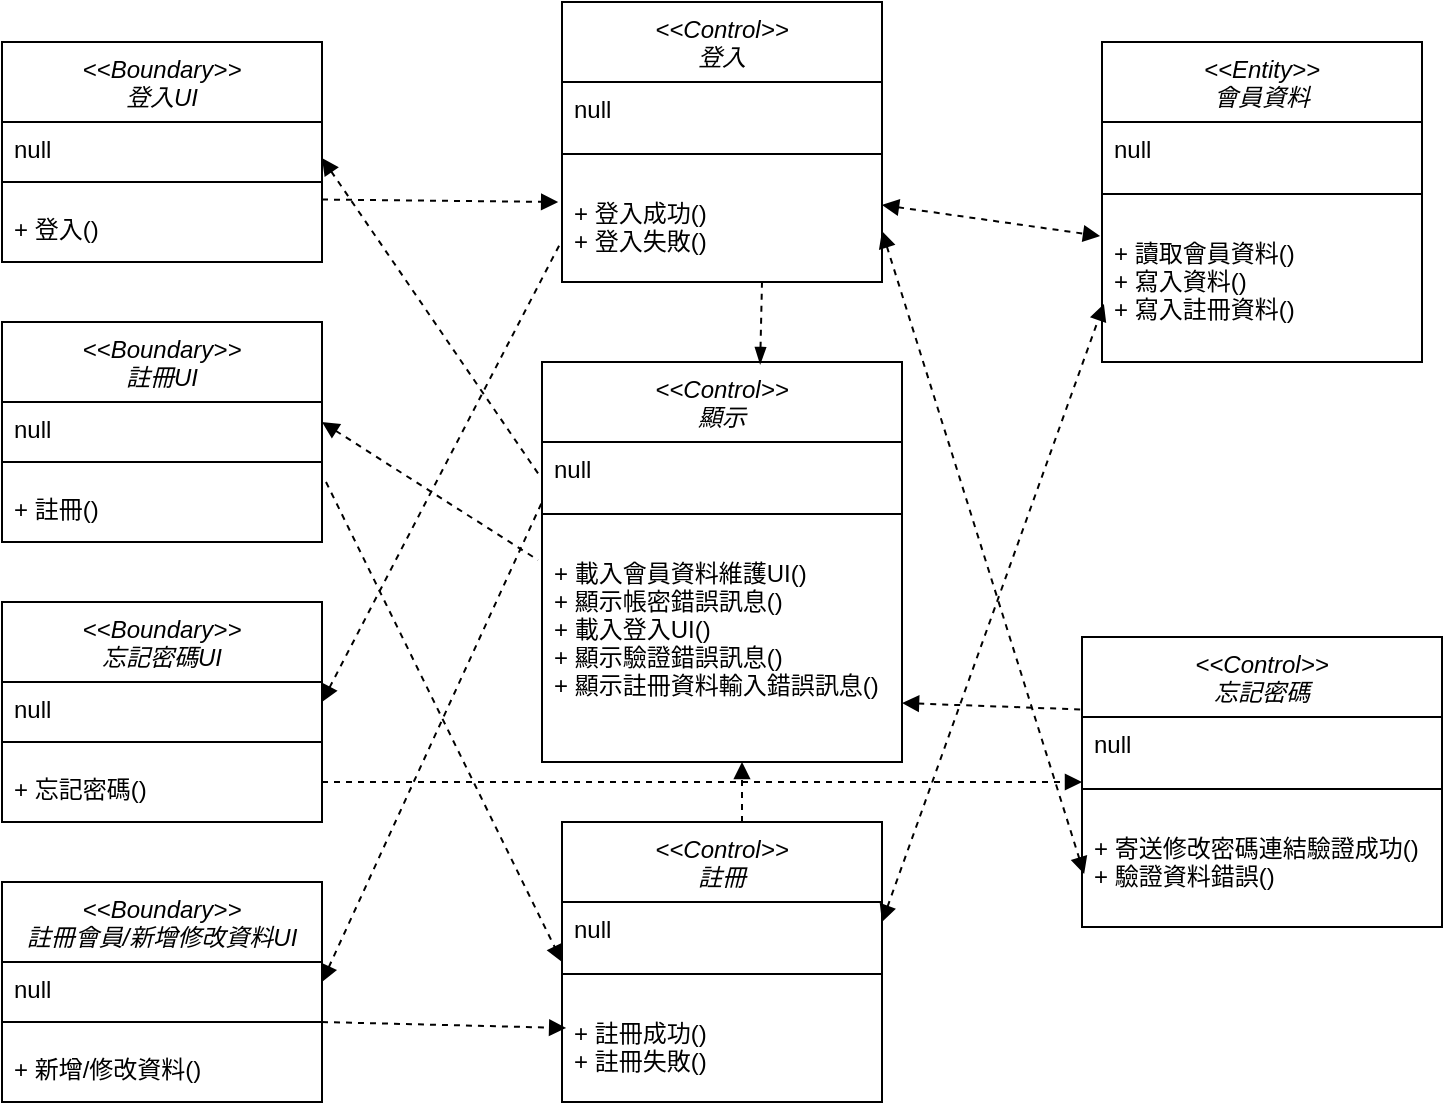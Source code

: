 <mxfile version="21.3.0" type="github">
  <diagram name="第 1 页" id="3X7A48wF0ccKFzG1arGP">
    <mxGraphModel dx="880" dy="461" grid="1" gridSize="10" guides="1" tooltips="1" connect="1" arrows="1" fold="1" page="1" pageScale="1" pageWidth="827" pageHeight="1169" math="0" shadow="0">
      <root>
        <mxCell id="0" />
        <mxCell id="1" parent="0" />
        <mxCell id="1yCies6e0peQFPxoZElR-1" value="&lt;&lt;Boundary&gt;&gt;&#xa;登入UI" style="swimlane;fontStyle=2;align=center;verticalAlign=top;childLayout=stackLayout;horizontal=1;startSize=40;horizontalStack=0;resizeParent=1;resizeLast=0;collapsible=1;marginBottom=0;rounded=0;shadow=0;strokeWidth=1;" vertex="1" parent="1">
          <mxGeometry x="90" y="40" width="160" height="110" as="geometry">
            <mxRectangle x="230" y="140" width="160" height="26" as="alternateBounds" />
          </mxGeometry>
        </mxCell>
        <mxCell id="1yCies6e0peQFPxoZElR-2" value="null" style="text;align=left;verticalAlign=top;spacingLeft=4;spacingRight=4;overflow=hidden;rotatable=0;points=[[0,0.5],[1,0.5]];portConstraint=eastwest;rounded=0;shadow=0;html=0;" vertex="1" parent="1yCies6e0peQFPxoZElR-1">
          <mxGeometry y="40" width="160" height="20" as="geometry" />
        </mxCell>
        <mxCell id="1yCies6e0peQFPxoZElR-3" value="" style="line;html=1;strokeWidth=1;align=left;verticalAlign=middle;spacingTop=-1;spacingLeft=3;spacingRight=3;rotatable=0;labelPosition=right;points=[];portConstraint=eastwest;" vertex="1" parent="1yCies6e0peQFPxoZElR-1">
          <mxGeometry y="60" width="160" height="20" as="geometry" />
        </mxCell>
        <mxCell id="1yCies6e0peQFPxoZElR-4" value="+ 登入()" style="text;align=left;verticalAlign=top;spacingLeft=4;spacingRight=4;overflow=hidden;rotatable=0;points=[[0,0.5],[1,0.5]];portConstraint=eastwest;rounded=0;shadow=0;html=0;" vertex="1" parent="1yCies6e0peQFPxoZElR-1">
          <mxGeometry y="80" width="160" height="20" as="geometry" />
        </mxCell>
        <mxCell id="1yCies6e0peQFPxoZElR-5" value="&lt;&lt;Boundary&gt;&gt;&#xa;註冊UI" style="swimlane;fontStyle=2;align=center;verticalAlign=top;childLayout=stackLayout;horizontal=1;startSize=40;horizontalStack=0;resizeParent=1;resizeLast=0;collapsible=1;marginBottom=0;rounded=0;shadow=0;strokeWidth=1;" vertex="1" parent="1">
          <mxGeometry x="90" y="180" width="160" height="110" as="geometry">
            <mxRectangle x="230" y="140" width="160" height="26" as="alternateBounds" />
          </mxGeometry>
        </mxCell>
        <mxCell id="1yCies6e0peQFPxoZElR-6" value="null" style="text;align=left;verticalAlign=top;spacingLeft=4;spacingRight=4;overflow=hidden;rotatable=0;points=[[0,0.5],[1,0.5]];portConstraint=eastwest;rounded=0;shadow=0;html=0;" vertex="1" parent="1yCies6e0peQFPxoZElR-5">
          <mxGeometry y="40" width="160" height="20" as="geometry" />
        </mxCell>
        <mxCell id="1yCies6e0peQFPxoZElR-7" value="" style="line;html=1;strokeWidth=1;align=left;verticalAlign=middle;spacingTop=-1;spacingLeft=3;spacingRight=3;rotatable=0;labelPosition=right;points=[];portConstraint=eastwest;" vertex="1" parent="1yCies6e0peQFPxoZElR-5">
          <mxGeometry y="60" width="160" height="20" as="geometry" />
        </mxCell>
        <mxCell id="1yCies6e0peQFPxoZElR-8" value="+ 註冊()&#xa;" style="text;align=left;verticalAlign=top;spacingLeft=4;spacingRight=4;overflow=hidden;rotatable=0;points=[[0,0.5],[1,0.5]];portConstraint=eastwest;rounded=0;shadow=0;html=0;" vertex="1" parent="1yCies6e0peQFPxoZElR-5">
          <mxGeometry y="80" width="160" height="20" as="geometry" />
        </mxCell>
        <mxCell id="1yCies6e0peQFPxoZElR-9" value="&lt;&lt;Boundary&gt;&gt;&#xa;忘記密碼UI" style="swimlane;fontStyle=2;align=center;verticalAlign=top;childLayout=stackLayout;horizontal=1;startSize=40;horizontalStack=0;resizeParent=1;resizeLast=0;collapsible=1;marginBottom=0;rounded=0;shadow=0;strokeWidth=1;" vertex="1" parent="1">
          <mxGeometry x="90" y="320" width="160" height="110" as="geometry">
            <mxRectangle x="230" y="140" width="160" height="26" as="alternateBounds" />
          </mxGeometry>
        </mxCell>
        <mxCell id="1yCies6e0peQFPxoZElR-10" value="null" style="text;align=left;verticalAlign=top;spacingLeft=4;spacingRight=4;overflow=hidden;rotatable=0;points=[[0,0.5],[1,0.5]];portConstraint=eastwest;rounded=0;shadow=0;html=0;" vertex="1" parent="1yCies6e0peQFPxoZElR-9">
          <mxGeometry y="40" width="160" height="20" as="geometry" />
        </mxCell>
        <mxCell id="1yCies6e0peQFPxoZElR-11" value="" style="line;html=1;strokeWidth=1;align=left;verticalAlign=middle;spacingTop=-1;spacingLeft=3;spacingRight=3;rotatable=0;labelPosition=right;points=[];portConstraint=eastwest;" vertex="1" parent="1yCies6e0peQFPxoZElR-9">
          <mxGeometry y="60" width="160" height="20" as="geometry" />
        </mxCell>
        <mxCell id="1yCies6e0peQFPxoZElR-12" value="+ 忘記密碼()&#xa;" style="text;align=left;verticalAlign=top;spacingLeft=4;spacingRight=4;overflow=hidden;rotatable=0;points=[[0,0.5],[1,0.5]];portConstraint=eastwest;rounded=0;shadow=0;html=0;" vertex="1" parent="1yCies6e0peQFPxoZElR-9">
          <mxGeometry y="80" width="160" height="20" as="geometry" />
        </mxCell>
        <mxCell id="1yCies6e0peQFPxoZElR-13" value="&lt;&lt;Boundary&gt;&gt;&#xa;註冊會員/新增修改資料UI" style="swimlane;fontStyle=2;align=center;verticalAlign=top;childLayout=stackLayout;horizontal=1;startSize=40;horizontalStack=0;resizeParent=1;resizeLast=0;collapsible=1;marginBottom=0;rounded=0;shadow=0;strokeWidth=1;" vertex="1" parent="1">
          <mxGeometry x="90" y="460" width="160" height="110" as="geometry">
            <mxRectangle x="230" y="140" width="160" height="26" as="alternateBounds" />
          </mxGeometry>
        </mxCell>
        <mxCell id="1yCies6e0peQFPxoZElR-14" value="null" style="text;align=left;verticalAlign=top;spacingLeft=4;spacingRight=4;overflow=hidden;rotatable=0;points=[[0,0.5],[1,0.5]];portConstraint=eastwest;rounded=0;shadow=0;html=0;" vertex="1" parent="1yCies6e0peQFPxoZElR-13">
          <mxGeometry y="40" width="160" height="20" as="geometry" />
        </mxCell>
        <mxCell id="1yCies6e0peQFPxoZElR-15" value="" style="line;html=1;strokeWidth=1;align=left;verticalAlign=middle;spacingTop=-1;spacingLeft=3;spacingRight=3;rotatable=0;labelPosition=right;points=[];portConstraint=eastwest;" vertex="1" parent="1yCies6e0peQFPxoZElR-13">
          <mxGeometry y="60" width="160" height="20" as="geometry" />
        </mxCell>
        <mxCell id="1yCies6e0peQFPxoZElR-16" value="+ 新增/修改資料()" style="text;align=left;verticalAlign=top;spacingLeft=4;spacingRight=4;overflow=hidden;rotatable=0;points=[[0,0.5],[1,0.5]];portConstraint=eastwest;rounded=0;shadow=0;html=0;" vertex="1" parent="1yCies6e0peQFPxoZElR-13">
          <mxGeometry y="80" width="160" height="20" as="geometry" />
        </mxCell>
        <mxCell id="1yCies6e0peQFPxoZElR-18" value="&lt;&lt;Control&gt;&gt;&#xa;顯示" style="swimlane;fontStyle=2;align=center;verticalAlign=top;childLayout=stackLayout;horizontal=1;startSize=40;horizontalStack=0;resizeParent=1;resizeLast=0;collapsible=1;marginBottom=0;rounded=0;shadow=0;strokeWidth=1;" vertex="1" parent="1">
          <mxGeometry x="360" y="200" width="180" height="200" as="geometry">
            <mxRectangle x="230" y="140" width="160" height="26" as="alternateBounds" />
          </mxGeometry>
        </mxCell>
        <mxCell id="1yCies6e0peQFPxoZElR-19" value="null" style="text;align=left;verticalAlign=top;spacingLeft=4;spacingRight=4;overflow=hidden;rotatable=0;points=[[0,0.5],[1,0.5]];portConstraint=eastwest;rounded=0;shadow=0;html=0;" vertex="1" parent="1yCies6e0peQFPxoZElR-18">
          <mxGeometry y="40" width="180" height="20" as="geometry" />
        </mxCell>
        <mxCell id="1yCies6e0peQFPxoZElR-20" value="" style="line;html=1;strokeWidth=1;align=left;verticalAlign=middle;spacingTop=-1;spacingLeft=3;spacingRight=3;rotatable=0;labelPosition=right;points=[];portConstraint=eastwest;" vertex="1" parent="1yCies6e0peQFPxoZElR-18">
          <mxGeometry y="60" width="180" height="32" as="geometry" />
        </mxCell>
        <mxCell id="1yCies6e0peQFPxoZElR-21" value="+ 載入會員資料維護UI()&#xa;+ 顯示帳密錯誤訊息()&#xa;+ 載入登入UI()&#xa;+ 顯示驗證錯誤訊息()&#xa;+ 顯示註冊資料輸入錯誤訊息()" style="text;align=left;verticalAlign=top;spacingLeft=4;spacingRight=4;overflow=hidden;rotatable=0;points=[[0,0.5],[1,0.5]];portConstraint=eastwest;rounded=0;shadow=0;html=0;" vertex="1" parent="1yCies6e0peQFPxoZElR-18">
          <mxGeometry y="92" width="180" height="88" as="geometry" />
        </mxCell>
        <mxCell id="1yCies6e0peQFPxoZElR-22" value="&lt;&lt;Control&gt;&gt;&#xa;登入" style="swimlane;fontStyle=2;align=center;verticalAlign=top;childLayout=stackLayout;horizontal=1;startSize=40;horizontalStack=0;resizeParent=1;resizeLast=0;collapsible=1;marginBottom=0;rounded=0;shadow=0;strokeWidth=1;" vertex="1" parent="1">
          <mxGeometry x="370" y="20" width="160" height="140" as="geometry">
            <mxRectangle x="230" y="140" width="160" height="26" as="alternateBounds" />
          </mxGeometry>
        </mxCell>
        <mxCell id="1yCies6e0peQFPxoZElR-23" value="null" style="text;align=left;verticalAlign=top;spacingLeft=4;spacingRight=4;overflow=hidden;rotatable=0;points=[[0,0.5],[1,0.5]];portConstraint=eastwest;rounded=0;shadow=0;html=0;" vertex="1" parent="1yCies6e0peQFPxoZElR-22">
          <mxGeometry y="40" width="160" height="20" as="geometry" />
        </mxCell>
        <mxCell id="1yCies6e0peQFPxoZElR-24" value="" style="line;html=1;strokeWidth=1;align=left;verticalAlign=middle;spacingTop=-1;spacingLeft=3;spacingRight=3;rotatable=0;labelPosition=right;points=[];portConstraint=eastwest;" vertex="1" parent="1yCies6e0peQFPxoZElR-22">
          <mxGeometry y="60" width="160" height="32" as="geometry" />
        </mxCell>
        <mxCell id="1yCies6e0peQFPxoZElR-25" value="+ 登入成功()&#xa;+ 登入失敗()" style="text;align=left;verticalAlign=top;spacingLeft=4;spacingRight=4;overflow=hidden;rotatable=0;points=[[0,0.5],[1,0.5]];portConstraint=eastwest;rounded=0;shadow=0;html=0;" vertex="1" parent="1yCies6e0peQFPxoZElR-22">
          <mxGeometry y="92" width="160" height="38" as="geometry" />
        </mxCell>
        <mxCell id="1yCies6e0peQFPxoZElR-26" value="&lt;&lt;Control&gt;&gt;&#xa;忘記密碼" style="swimlane;fontStyle=2;align=center;verticalAlign=top;childLayout=stackLayout;horizontal=1;startSize=40;horizontalStack=0;resizeParent=1;resizeLast=0;collapsible=1;marginBottom=0;rounded=0;shadow=0;strokeWidth=1;" vertex="1" parent="1">
          <mxGeometry x="630" y="337.5" width="180" height="145" as="geometry">
            <mxRectangle x="230" y="140" width="160" height="26" as="alternateBounds" />
          </mxGeometry>
        </mxCell>
        <mxCell id="1yCies6e0peQFPxoZElR-27" value="null" style="text;align=left;verticalAlign=top;spacingLeft=4;spacingRight=4;overflow=hidden;rotatable=0;points=[[0,0.5],[1,0.5]];portConstraint=eastwest;rounded=0;shadow=0;html=0;" vertex="1" parent="1yCies6e0peQFPxoZElR-26">
          <mxGeometry y="40" width="180" height="20" as="geometry" />
        </mxCell>
        <mxCell id="1yCies6e0peQFPxoZElR-28" value="" style="line;html=1;strokeWidth=1;align=left;verticalAlign=middle;spacingTop=-1;spacingLeft=3;spacingRight=3;rotatable=0;labelPosition=right;points=[];portConstraint=eastwest;" vertex="1" parent="1yCies6e0peQFPxoZElR-26">
          <mxGeometry y="60" width="180" height="32" as="geometry" />
        </mxCell>
        <mxCell id="1yCies6e0peQFPxoZElR-29" value="+ 寄送修改密碼連結驗證成功()&#xa;+ 驗證資料錯誤()" style="text;align=left;verticalAlign=top;spacingLeft=4;spacingRight=4;overflow=hidden;rotatable=0;points=[[0,0.5],[1,0.5]];portConstraint=eastwest;rounded=0;shadow=0;html=0;" vertex="1" parent="1yCies6e0peQFPxoZElR-26">
          <mxGeometry y="92" width="180" height="38" as="geometry" />
        </mxCell>
        <mxCell id="1yCies6e0peQFPxoZElR-30" value="&lt;&lt;Control&gt;&gt;&#xa;註冊" style="swimlane;fontStyle=2;align=center;verticalAlign=top;childLayout=stackLayout;horizontal=1;startSize=40;horizontalStack=0;resizeParent=1;resizeLast=0;collapsible=1;marginBottom=0;rounded=0;shadow=0;strokeWidth=1;" vertex="1" parent="1">
          <mxGeometry x="370" y="430" width="160" height="140" as="geometry">
            <mxRectangle x="230" y="140" width="160" height="26" as="alternateBounds" />
          </mxGeometry>
        </mxCell>
        <mxCell id="1yCies6e0peQFPxoZElR-31" value="null" style="text;align=left;verticalAlign=top;spacingLeft=4;spacingRight=4;overflow=hidden;rotatable=0;points=[[0,0.5],[1,0.5]];portConstraint=eastwest;rounded=0;shadow=0;html=0;" vertex="1" parent="1yCies6e0peQFPxoZElR-30">
          <mxGeometry y="40" width="160" height="20" as="geometry" />
        </mxCell>
        <mxCell id="1yCies6e0peQFPxoZElR-32" value="" style="line;html=1;strokeWidth=1;align=left;verticalAlign=middle;spacingTop=-1;spacingLeft=3;spacingRight=3;rotatable=0;labelPosition=right;points=[];portConstraint=eastwest;" vertex="1" parent="1yCies6e0peQFPxoZElR-30">
          <mxGeometry y="60" width="160" height="32" as="geometry" />
        </mxCell>
        <mxCell id="1yCies6e0peQFPxoZElR-33" value="+ 註冊成功()&#xa;+ 註冊失敗()" style="text;align=left;verticalAlign=top;spacingLeft=4;spacingRight=4;overflow=hidden;rotatable=0;points=[[0,0.5],[1,0.5]];portConstraint=eastwest;rounded=0;shadow=0;html=0;" vertex="1" parent="1yCies6e0peQFPxoZElR-30">
          <mxGeometry y="92" width="160" height="38" as="geometry" />
        </mxCell>
        <mxCell id="1yCies6e0peQFPxoZElR-34" value="&lt;&lt;Entity&gt;&gt;&#xa;會員資料" style="swimlane;fontStyle=2;align=center;verticalAlign=top;childLayout=stackLayout;horizontal=1;startSize=40;horizontalStack=0;resizeParent=1;resizeLast=0;collapsible=1;marginBottom=0;rounded=0;shadow=0;strokeWidth=1;" vertex="1" parent="1">
          <mxGeometry x="640" y="40" width="160" height="160" as="geometry">
            <mxRectangle x="230" y="140" width="160" height="26" as="alternateBounds" />
          </mxGeometry>
        </mxCell>
        <mxCell id="1yCies6e0peQFPxoZElR-35" value="null" style="text;align=left;verticalAlign=top;spacingLeft=4;spacingRight=4;overflow=hidden;rotatable=0;points=[[0,0.5],[1,0.5]];portConstraint=eastwest;rounded=0;shadow=0;html=0;" vertex="1" parent="1yCies6e0peQFPxoZElR-34">
          <mxGeometry y="40" width="160" height="20" as="geometry" />
        </mxCell>
        <mxCell id="1yCies6e0peQFPxoZElR-36" value="" style="line;html=1;strokeWidth=1;align=left;verticalAlign=middle;spacingTop=-1;spacingLeft=3;spacingRight=3;rotatable=0;labelPosition=right;points=[];portConstraint=eastwest;" vertex="1" parent="1yCies6e0peQFPxoZElR-34">
          <mxGeometry y="60" width="160" height="32" as="geometry" />
        </mxCell>
        <mxCell id="1yCies6e0peQFPxoZElR-37" value="+ 讀取會員資料()&#xa;+ 寫入資料()&#xa;+ 寫入註冊資料()" style="text;align=left;verticalAlign=top;spacingLeft=4;spacingRight=4;overflow=hidden;rotatable=0;points=[[0,0.5],[1,0.5]];portConstraint=eastwest;rounded=0;shadow=0;html=0;" vertex="1" parent="1yCies6e0peQFPxoZElR-34">
          <mxGeometry y="92" width="160" height="58" as="geometry" />
        </mxCell>
        <mxCell id="1yCies6e0peQFPxoZElR-38" value="" style="endArrow=none;startArrow=block;endFill=0;startFill=1;html=1;rounded=0;exitX=1;exitY=0.5;exitDx=0;exitDy=0;dashed=1;" edge="1" parent="1" source="1yCies6e0peQFPxoZElR-14">
          <mxGeometry width="160" relative="1" as="geometry">
            <mxPoint x="250" y="420" as="sourcePoint" />
            <mxPoint x="360" y="270" as="targetPoint" />
          </mxGeometry>
        </mxCell>
        <mxCell id="1yCies6e0peQFPxoZElR-39" value="" style="endArrow=none;startArrow=block;endFill=0;startFill=1;html=1;rounded=0;exitX=1;exitY=0.5;exitDx=0;exitDy=0;dashed=1;entryX=0;entryY=0.711;entryDx=0;entryDy=0;entryPerimeter=0;" edge="1" parent="1" source="1yCies6e0peQFPxoZElR-10" target="1yCies6e0peQFPxoZElR-25">
          <mxGeometry width="160" relative="1" as="geometry">
            <mxPoint x="250" y="460" as="sourcePoint" />
            <mxPoint x="331" y="161" as="targetPoint" />
          </mxGeometry>
        </mxCell>
        <mxCell id="1yCies6e0peQFPxoZElR-40" value="" style="endArrow=none;startArrow=block;endFill=0;startFill=1;html=1;rounded=0;exitX=1;exitY=0.5;exitDx=0;exitDy=0;dashed=1;entryX=-0.011;entryY=0.08;entryDx=0;entryDy=0;entryPerimeter=0;" edge="1" parent="1" source="1yCies6e0peQFPxoZElR-6" target="1yCies6e0peQFPxoZElR-21">
          <mxGeometry width="160" relative="1" as="geometry">
            <mxPoint x="256" y="239" as="sourcePoint" />
            <mxPoint x="337" y="-60" as="targetPoint" />
          </mxGeometry>
        </mxCell>
        <mxCell id="1yCies6e0peQFPxoZElR-41" value="" style="endArrow=none;startArrow=block;endFill=0;startFill=1;html=1;rounded=0;exitX=1;exitY=0.9;exitDx=0;exitDy=0;dashed=1;entryX=-0.006;entryY=0.85;entryDx=0;entryDy=0;entryPerimeter=0;exitPerimeter=0;" edge="1" parent="1" source="1yCies6e0peQFPxoZElR-2" target="1yCies6e0peQFPxoZElR-19">
          <mxGeometry width="160" relative="1" as="geometry">
            <mxPoint x="250" y="94.5" as="sourcePoint" />
            <mxPoint x="370" y="95.5" as="targetPoint" />
          </mxGeometry>
        </mxCell>
        <mxCell id="1yCies6e0peQFPxoZElR-42" value="" style="endArrow=block;startArrow=none;endFill=1;startFill=0;html=1;rounded=0;dashed=1;entryX=-0.012;entryY=0.211;entryDx=0;entryDy=0;entryPerimeter=0;" edge="1" parent="1" target="1yCies6e0peQFPxoZElR-25">
          <mxGeometry width="160" relative="1" as="geometry">
            <mxPoint x="250" y="118.75" as="sourcePoint" />
            <mxPoint x="435" y="240" as="targetPoint" />
          </mxGeometry>
        </mxCell>
        <mxCell id="1yCies6e0peQFPxoZElR-43" value="" style="endArrow=block;startArrow=none;endFill=1;startFill=0;html=1;rounded=0;dashed=1;entryX=0;entryY=0.5;entryDx=0;entryDy=0;" edge="1" parent="1" target="1yCies6e0peQFPxoZElR-30">
          <mxGeometry width="160" relative="1" as="geometry">
            <mxPoint x="252" y="260" as="sourcePoint" />
            <mxPoint x="334" y="521.25" as="targetPoint" />
          </mxGeometry>
        </mxCell>
        <mxCell id="1yCies6e0peQFPxoZElR-44" value="" style="endArrow=block;startArrow=none;endFill=1;startFill=0;html=1;rounded=0;dashed=1;entryX=0;entryY=0.5;entryDx=0;entryDy=0;exitX=1;exitY=0.5;exitDx=0;exitDy=0;" edge="1" parent="1" source="1yCies6e0peQFPxoZElR-12" target="1yCies6e0peQFPxoZElR-26">
          <mxGeometry width="160" relative="1" as="geometry">
            <mxPoint x="250" y="390" as="sourcePoint" />
            <mxPoint x="332" y="651.25" as="targetPoint" />
          </mxGeometry>
        </mxCell>
        <mxCell id="1yCies6e0peQFPxoZElR-45" value="" style="endArrow=block;startArrow=none;endFill=1;startFill=0;html=1;rounded=0;dashed=1;entryX=0.013;entryY=0.289;entryDx=0;entryDy=0;entryPerimeter=0;" edge="1" parent="1" target="1yCies6e0peQFPxoZElR-33">
          <mxGeometry width="160" relative="1" as="geometry">
            <mxPoint x="250" y="530" as="sourcePoint" />
            <mxPoint x="335" y="390" as="targetPoint" />
          </mxGeometry>
        </mxCell>
        <mxCell id="1yCies6e0peQFPxoZElR-47" value="" style="endArrow=block;startArrow=none;endFill=1;startFill=0;html=1;rounded=0;dashed=1;" edge="1" parent="1">
          <mxGeometry width="160" relative="1" as="geometry">
            <mxPoint x="460" y="430" as="sourcePoint" />
            <mxPoint x="460" y="400" as="targetPoint" />
          </mxGeometry>
        </mxCell>
        <mxCell id="1yCies6e0peQFPxoZElR-54" value="" style="endArrow=none;startArrow=blockThin;endFill=0;startFill=1;html=1;rounded=0;dashed=1;exitX=0.606;exitY=0.005;exitDx=0;exitDy=0;exitPerimeter=0;entryX=0.625;entryY=1.263;entryDx=0;entryDy=0;entryPerimeter=0;" edge="1" parent="1" source="1yCies6e0peQFPxoZElR-18" target="1yCies6e0peQFPxoZElR-25">
          <mxGeometry width="160" relative="1" as="geometry">
            <mxPoint x="470" y="195" as="sourcePoint" />
            <mxPoint x="470" y="165" as="targetPoint" />
          </mxGeometry>
        </mxCell>
        <mxCell id="1yCies6e0peQFPxoZElR-55" value="" style="endArrow=none;startArrow=block;endFill=0;startFill=1;html=1;rounded=0;exitX=1;exitY=0.5;exitDx=0;exitDy=0;dashed=1;entryX=0;entryY=0.25;entryDx=0;entryDy=0;" edge="1" parent="1" target="1yCies6e0peQFPxoZElR-26">
          <mxGeometry width="160" relative="1" as="geometry">
            <mxPoint x="540" y="370.5" as="sourcePoint" />
            <mxPoint x="650" y="430" as="targetPoint" />
          </mxGeometry>
        </mxCell>
        <mxCell id="1yCies6e0peQFPxoZElR-56" value="" style="endArrow=block;startArrow=block;endFill=1;startFill=1;html=1;rounded=0;exitX=1;exitY=0.5;exitDx=0;exitDy=0;dashed=1;entryX=-0.006;entryY=0.069;entryDx=0;entryDy=0;entryPerimeter=0;" edge="1" parent="1">
          <mxGeometry width="160" relative="1" as="geometry">
            <mxPoint x="530" y="121.5" as="sourcePoint" />
            <mxPoint x="639.04" y="137.002" as="targetPoint" />
          </mxGeometry>
        </mxCell>
        <mxCell id="1yCies6e0peQFPxoZElR-57" value="" style="endArrow=block;startArrow=block;endFill=1;startFill=1;html=1;rounded=0;exitX=1;exitY=0.5;exitDx=0;exitDy=0;dashed=1;entryX=0.006;entryY=0.697;entryDx=0;entryDy=0;entryPerimeter=0;" edge="1" parent="1" target="1yCies6e0peQFPxoZElR-29">
          <mxGeometry width="160" relative="1" as="geometry">
            <mxPoint x="530" y="134.5" as="sourcePoint" />
            <mxPoint x="639.04" y="150.002" as="targetPoint" />
          </mxGeometry>
        </mxCell>
        <mxCell id="1yCies6e0peQFPxoZElR-58" value="" style="endArrow=block;startArrow=block;endFill=1;startFill=1;html=1;rounded=0;exitX=1;exitY=0.5;exitDx=0;exitDy=0;dashed=1;entryX=0.006;entryY=0.672;entryDx=0;entryDy=0;entryPerimeter=0;" edge="1" parent="1" source="1yCies6e0peQFPxoZElR-31" target="1yCies6e0peQFPxoZElR-37">
          <mxGeometry width="160" relative="1" as="geometry">
            <mxPoint x="580" y="240" as="sourcePoint" />
            <mxPoint x="689.04" y="255.502" as="targetPoint" />
          </mxGeometry>
        </mxCell>
      </root>
    </mxGraphModel>
  </diagram>
</mxfile>
